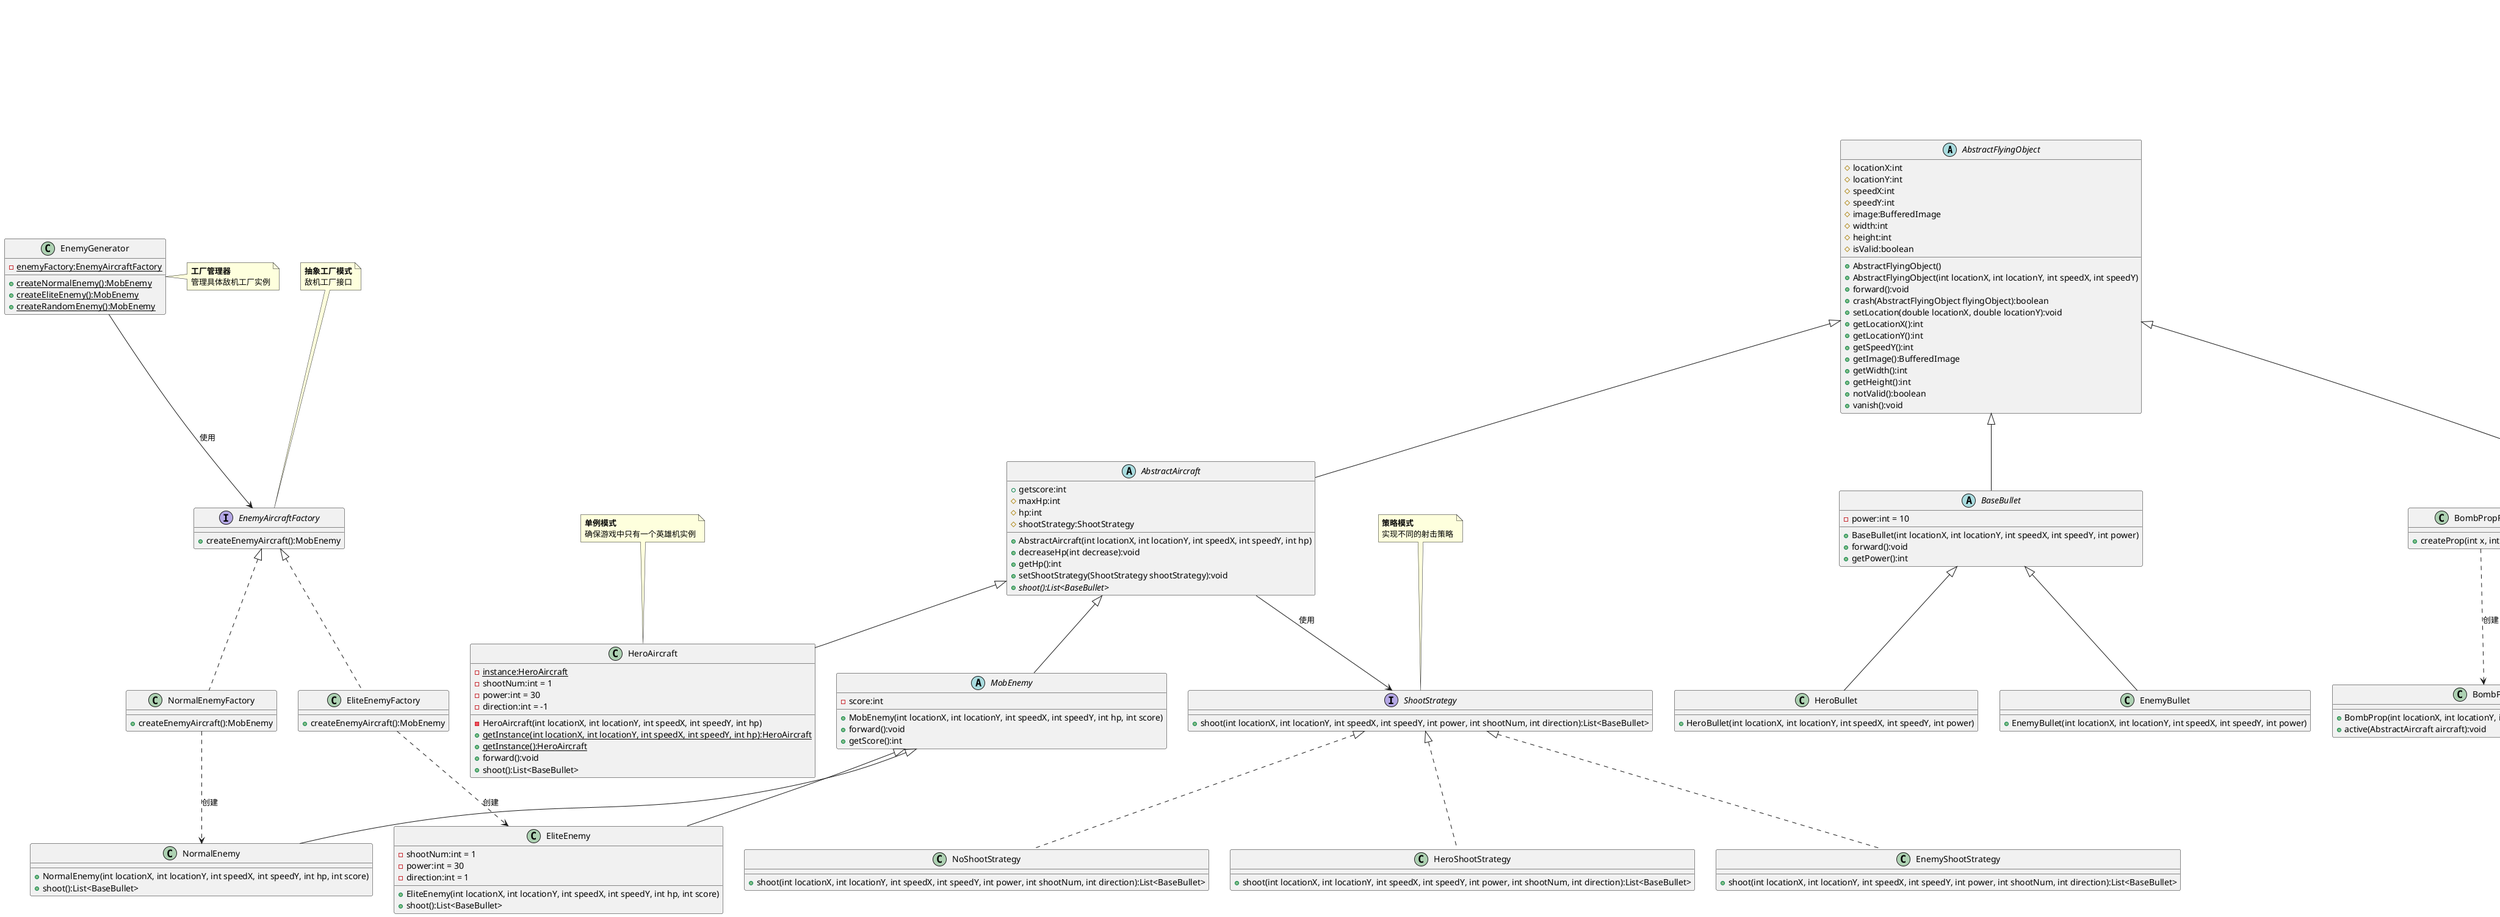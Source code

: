 @startuml
'https://plantuml.com/class-diagram
'核心类继承关系图 - 仅包含aircraft、basic、bullet、prop包

'==== basic包 ====
abstract class AbstractFlyingObject
{
    # locationX:int
    # locationY:int
    # speedX:int
    # speedY:int
    # image:BufferedImage
    # width:int
    # height:int
    # isValid:boolean

    + AbstractFlyingObject()
    + AbstractFlyingObject(int locationX, int locationY, int speedX, int speedY)
    + forward():void
    + crash(AbstractFlyingObject flyingObject):boolean
    + setLocation(double locationX, double locationY):void
    + getLocationX():int
    + getLocationY():int
    + getSpeedY():int
    + getImage():BufferedImage
    + getWidth():int
    + getHeight():int
    + notValid():boolean
    + vanish():void
}

'==== aircraft包 ====
abstract class AbstractAircraft
{
    + getscore:int
    # maxHp:int
    # hp:int
    # shootStrategy:ShootStrategy
    
    + AbstractAircraft(int locationX, int locationY, int speedX, int speedY, int hp)
    + decreaseHp(int decrease):void
    + getHp():int
    + setShootStrategy(ShootStrategy shootStrategy):void
    + {abstract} shoot():List<BaseBullet>
}

class HeroAircraft {
    - {static} instance:HeroAircraft
    - shootNum:int = 1
    - power:int = 30
    - direction:int = -1
    
    - HeroAircraft(int locationX, int locationY, int speedX, int speedY, int hp)
    + {static} getInstance(int locationX, int locationY, int speedX, int speedY, int hp):HeroAircraft
    + {static} getInstance():HeroAircraft
    + forward():void
    + shoot():List<BaseBullet>
}

abstract class MobEnemy {
    - score:int
    
    + MobEnemy(int locationX, int locationY, int speedX, int speedY, int hp, int score)
    + forward():void
    + getScore():int
}

class NormalEnemy {
    + NormalEnemy(int locationX, int locationY, int speedX, int speedY, int hp, int score)
    + shoot():List<BaseBullet>
}

class EliteEnemy {
    - shootNum:int = 1
    - power:int = 30
    - direction:int = 1
    
    + EliteEnemy(int locationX, int locationY, int speedX, int speedY, int hp, int score)
    + shoot():List<BaseBullet>
}

interface EnemyAircraftFactory {
    + createEnemyAircraft():MobEnemy
}

class NormalEnemyFactory {
    + createEnemyAircraft():MobEnemy
}

class EliteEnemyFactory {
    + createEnemyAircraft():MobEnemy
}

class EnemyGenerator {
    - {static} enemyFactory:EnemyAircraftFactory
    
    + {static} createNormalEnemy():MobEnemy
    + {static} createEliteEnemy():MobEnemy
    + {static} createRandomEnemy():MobEnemy
}

'==== bullet包 ====
abstract class BaseBullet
{
    - power:int = 10
    
    + BaseBullet(int locationX, int locationY, int speedX, int speedY, int power)
    + forward():void
    + getPower():int
}

class HeroBullet {
    + HeroBullet(int locationX, int locationY, int speedX, int speedY, int power)
}

class EnemyBullet {
    + EnemyBullet(int locationX, int locationY, int speedX, int speedY, int power)
}

'==== prop包 ====
abstract class BaseProp
{
    # power:int
    
    + BaseProp(int locationX, int locationY, int speedX, int speedY, int power)
    + forward():void
    + {abstract} active(AbstractAircraft aircraft):void
}

class BloodProp
{
    + BloodProp(int locationX, int locationY, int speedX, int speedY, int power)
    + active(AbstractAircraft aircraft):void
}

class BombProp
{
    + BombProp(int locationX, int locationY, int speedX, int speedY, int power)
    + active(AbstractAircraft aircraft):void
}

class BulletProp
{
    + BulletProp(int locationX, int locationY, int speedX, int speedY, int power)
    + active(AbstractAircraft aircraft):void
}

interface PropItemFactory {
    + createProp(int x, int y):BaseProp
}

class BloodPropFactory {
    + createProp(int x, int y):BaseProp
}

class BombPropFactory {
    + createProp(int x, int y):BaseProp
}

class BulletPropFactory {
    + createProp(int x, int y):BaseProp
}

class PropFactory {
    - {static} propFactory:PropItemFactory
    
    + {static} createBloodProp(int x, int y):BaseProp
    + {static} createBombProp(int x, int y):BaseProp
    + {static} createBulletProp(int x, int y):BaseProp
    + {static} createRandomProp(double rand, int x, int y):BaseProp
}

'==== strategy包 ====
interface ShootStrategy {
    + shoot(int locationX, int locationY, int speedX, int speedY, int power, int shootNum, int direction):List<BaseBullet>
}

class HeroShootStrategy {
    + shoot(int locationX, int locationY, int speedX, int speedY, int power, int shootNum, int direction):List<BaseBullet>
}

class EnemyShootStrategy {
    + shoot(int locationX, int locationY, int speedX, int speedY, int power, int shootNum, int direction):List<BaseBullet>
}

class NoShootStrategy {
    + shoot(int locationX, int locationY, int speedX, int speedY, int power, int shootNum, int direction):List<BaseBullet>
}

'==== 继承关系 ====
AbstractFlyingObject <|-- AbstractAircraft
AbstractFlyingObject <|-- BaseBullet
AbstractFlyingObject <|-- BaseProp

AbstractAircraft <|-- HeroAircraft
AbstractAircraft <|-- MobEnemy

MobEnemy <|-- NormalEnemy
MobEnemy <|-- EliteEnemy

BaseBullet <|-- HeroBullet
BaseBullet <|-- EnemyBullet

BaseProp <|-- BloodProp
BaseProp <|-- BombProp
BaseProp <|-- BulletProp

'==== 策略模式关系 ====
ShootStrategy <|.. HeroShootStrategy
ShootStrategy <|.. EnemyShootStrategy
ShootStrategy <|.. NoShootStrategy
AbstractAircraft --> ShootStrategy : 使用

'==== 工厂模式关系 ====
EnemyAircraftFactory <|.. NormalEnemyFactory
EnemyAircraftFactory <|.. EliteEnemyFactory
EnemyGenerator --> EnemyAircraftFactory : 使用

PropItemFactory <|.. BloodPropFactory
PropItemFactory <|.. BombPropFactory
PropItemFactory <|.. BulletPropFactory
PropFactory ..> PropItemFactory : 动态创建

'==== 创建关系 ====
NormalEnemyFactory ..> NormalEnemy : 创建
EliteEnemyFactory ..> EliteEnemy : 创建
BloodPropFactory ..> BloodProp : 创建
BombPropFactory ..> BombProp : 创建
BulletPropFactory ..> BulletProp : 创建

'==== 设计模式注解 ====
note top of HeroAircraft : **单例模式**\n确保游戏中只有一个英雄机实例
note top of EnemyAircraftFactory : **抽象工厂模式**\n敌机工厂接口
note top of PropItemFactory : **抽象工厂模式**\n道具工厂接口  
note top of ShootStrategy : **策略模式**\n实现不同的射击策略
note right of EnemyGenerator : **工厂管理器**\n管理具体敌机工厂实例
note right of PropFactory : **工厂管理器**\n动态创建道具工厂实例

@enduml